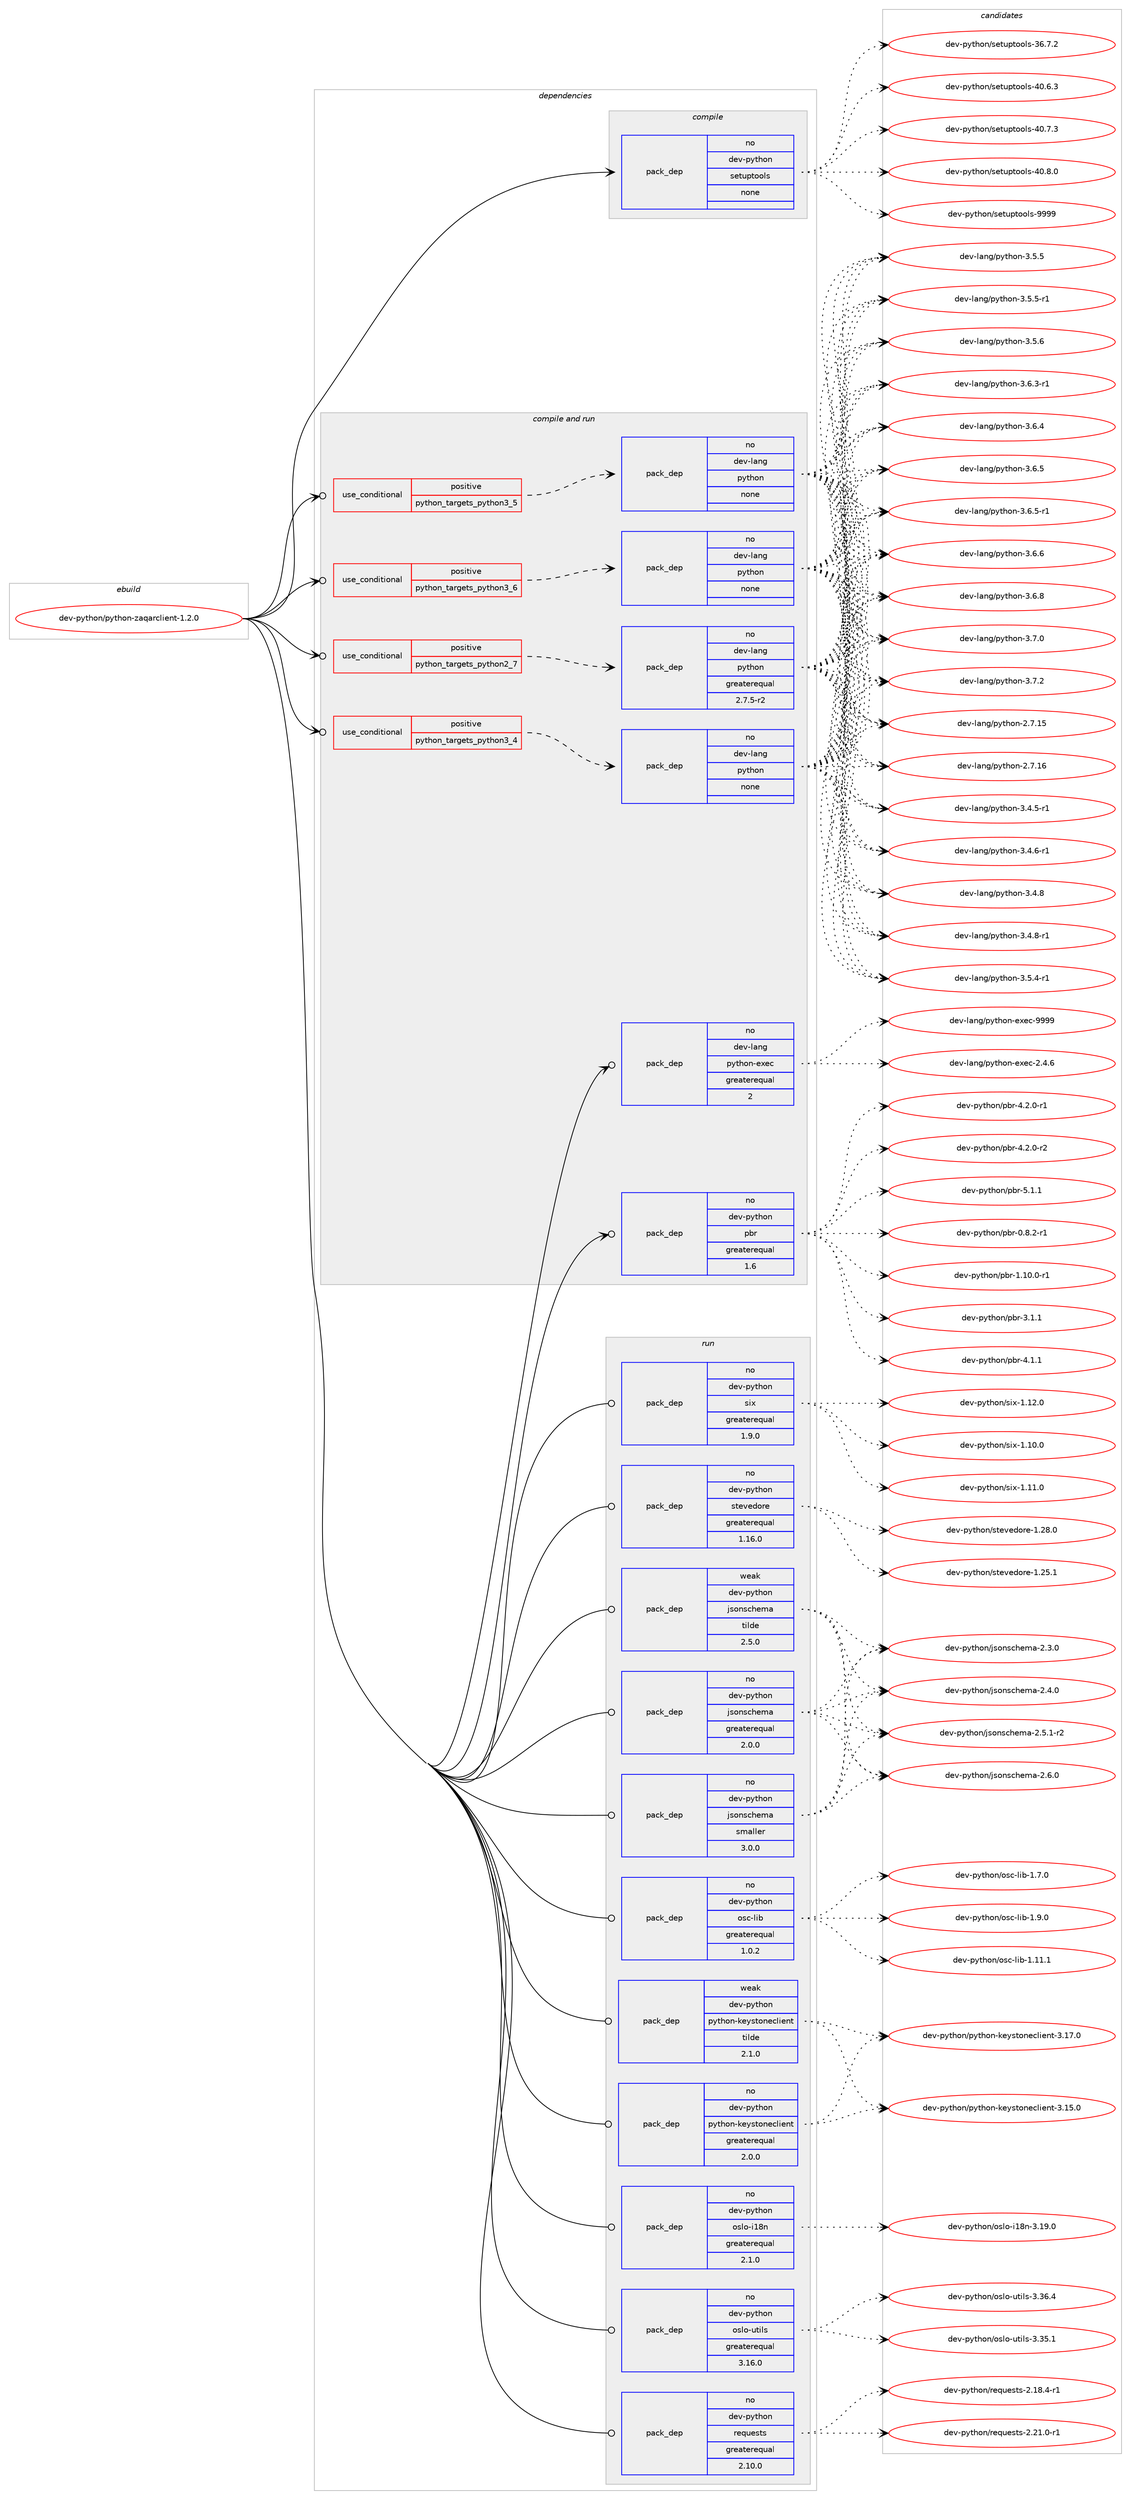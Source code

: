 digraph prolog {

# *************
# Graph options
# *************

newrank=true;
concentrate=true;
compound=true;
graph [rankdir=LR,fontname=Helvetica,fontsize=10,ranksep=1.5];#, ranksep=2.5, nodesep=0.2];
edge  [arrowhead=vee];
node  [fontname=Helvetica,fontsize=10];

# **********
# The ebuild
# **********

subgraph cluster_leftcol {
color=gray;
rank=same;
label=<<i>ebuild</i>>;
id [label="dev-python/python-zaqarclient-1.2.0", color=red, width=4, href="../dev-python/python-zaqarclient-1.2.0.svg"];
}

# ****************
# The dependencies
# ****************

subgraph cluster_midcol {
color=gray;
label=<<i>dependencies</i>>;
subgraph cluster_compile {
fillcolor="#eeeeee";
style=filled;
label=<<i>compile</i>>;
subgraph pack1030598 {
dependency1437117 [label=<<TABLE BORDER="0" CELLBORDER="1" CELLSPACING="0" CELLPADDING="4" WIDTH="220"><TR><TD ROWSPAN="6" CELLPADDING="30">pack_dep</TD></TR><TR><TD WIDTH="110">no</TD></TR><TR><TD>dev-python</TD></TR><TR><TD>setuptools</TD></TR><TR><TD>none</TD></TR><TR><TD></TD></TR></TABLE>>, shape=none, color=blue];
}
id:e -> dependency1437117:w [weight=20,style="solid",arrowhead="vee"];
}
subgraph cluster_compileandrun {
fillcolor="#eeeeee";
style=filled;
label=<<i>compile and run</i>>;
subgraph cond383164 {
dependency1437118 [label=<<TABLE BORDER="0" CELLBORDER="1" CELLSPACING="0" CELLPADDING="4"><TR><TD ROWSPAN="3" CELLPADDING="10">use_conditional</TD></TR><TR><TD>positive</TD></TR><TR><TD>python_targets_python2_7</TD></TR></TABLE>>, shape=none, color=red];
subgraph pack1030599 {
dependency1437119 [label=<<TABLE BORDER="0" CELLBORDER="1" CELLSPACING="0" CELLPADDING="4" WIDTH="220"><TR><TD ROWSPAN="6" CELLPADDING="30">pack_dep</TD></TR><TR><TD WIDTH="110">no</TD></TR><TR><TD>dev-lang</TD></TR><TR><TD>python</TD></TR><TR><TD>greaterequal</TD></TR><TR><TD>2.7.5-r2</TD></TR></TABLE>>, shape=none, color=blue];
}
dependency1437118:e -> dependency1437119:w [weight=20,style="dashed",arrowhead="vee"];
}
id:e -> dependency1437118:w [weight=20,style="solid",arrowhead="odotvee"];
subgraph cond383165 {
dependency1437120 [label=<<TABLE BORDER="0" CELLBORDER="1" CELLSPACING="0" CELLPADDING="4"><TR><TD ROWSPAN="3" CELLPADDING="10">use_conditional</TD></TR><TR><TD>positive</TD></TR><TR><TD>python_targets_python3_4</TD></TR></TABLE>>, shape=none, color=red];
subgraph pack1030600 {
dependency1437121 [label=<<TABLE BORDER="0" CELLBORDER="1" CELLSPACING="0" CELLPADDING="4" WIDTH="220"><TR><TD ROWSPAN="6" CELLPADDING="30">pack_dep</TD></TR><TR><TD WIDTH="110">no</TD></TR><TR><TD>dev-lang</TD></TR><TR><TD>python</TD></TR><TR><TD>none</TD></TR><TR><TD></TD></TR></TABLE>>, shape=none, color=blue];
}
dependency1437120:e -> dependency1437121:w [weight=20,style="dashed",arrowhead="vee"];
}
id:e -> dependency1437120:w [weight=20,style="solid",arrowhead="odotvee"];
subgraph cond383166 {
dependency1437122 [label=<<TABLE BORDER="0" CELLBORDER="1" CELLSPACING="0" CELLPADDING="4"><TR><TD ROWSPAN="3" CELLPADDING="10">use_conditional</TD></TR><TR><TD>positive</TD></TR><TR><TD>python_targets_python3_5</TD></TR></TABLE>>, shape=none, color=red];
subgraph pack1030601 {
dependency1437123 [label=<<TABLE BORDER="0" CELLBORDER="1" CELLSPACING="0" CELLPADDING="4" WIDTH="220"><TR><TD ROWSPAN="6" CELLPADDING="30">pack_dep</TD></TR><TR><TD WIDTH="110">no</TD></TR><TR><TD>dev-lang</TD></TR><TR><TD>python</TD></TR><TR><TD>none</TD></TR><TR><TD></TD></TR></TABLE>>, shape=none, color=blue];
}
dependency1437122:e -> dependency1437123:w [weight=20,style="dashed",arrowhead="vee"];
}
id:e -> dependency1437122:w [weight=20,style="solid",arrowhead="odotvee"];
subgraph cond383167 {
dependency1437124 [label=<<TABLE BORDER="0" CELLBORDER="1" CELLSPACING="0" CELLPADDING="4"><TR><TD ROWSPAN="3" CELLPADDING="10">use_conditional</TD></TR><TR><TD>positive</TD></TR><TR><TD>python_targets_python3_6</TD></TR></TABLE>>, shape=none, color=red];
subgraph pack1030602 {
dependency1437125 [label=<<TABLE BORDER="0" CELLBORDER="1" CELLSPACING="0" CELLPADDING="4" WIDTH="220"><TR><TD ROWSPAN="6" CELLPADDING="30">pack_dep</TD></TR><TR><TD WIDTH="110">no</TD></TR><TR><TD>dev-lang</TD></TR><TR><TD>python</TD></TR><TR><TD>none</TD></TR><TR><TD></TD></TR></TABLE>>, shape=none, color=blue];
}
dependency1437124:e -> dependency1437125:w [weight=20,style="dashed",arrowhead="vee"];
}
id:e -> dependency1437124:w [weight=20,style="solid",arrowhead="odotvee"];
subgraph pack1030603 {
dependency1437126 [label=<<TABLE BORDER="0" CELLBORDER="1" CELLSPACING="0" CELLPADDING="4" WIDTH="220"><TR><TD ROWSPAN="6" CELLPADDING="30">pack_dep</TD></TR><TR><TD WIDTH="110">no</TD></TR><TR><TD>dev-lang</TD></TR><TR><TD>python-exec</TD></TR><TR><TD>greaterequal</TD></TR><TR><TD>2</TD></TR></TABLE>>, shape=none, color=blue];
}
id:e -> dependency1437126:w [weight=20,style="solid",arrowhead="odotvee"];
subgraph pack1030604 {
dependency1437127 [label=<<TABLE BORDER="0" CELLBORDER="1" CELLSPACING="0" CELLPADDING="4" WIDTH="220"><TR><TD ROWSPAN="6" CELLPADDING="30">pack_dep</TD></TR><TR><TD WIDTH="110">no</TD></TR><TR><TD>dev-python</TD></TR><TR><TD>pbr</TD></TR><TR><TD>greaterequal</TD></TR><TR><TD>1.6</TD></TR></TABLE>>, shape=none, color=blue];
}
id:e -> dependency1437127:w [weight=20,style="solid",arrowhead="odotvee"];
}
subgraph cluster_run {
fillcolor="#eeeeee";
style=filled;
label=<<i>run</i>>;
subgraph pack1030605 {
dependency1437128 [label=<<TABLE BORDER="0" CELLBORDER="1" CELLSPACING="0" CELLPADDING="4" WIDTH="220"><TR><TD ROWSPAN="6" CELLPADDING="30">pack_dep</TD></TR><TR><TD WIDTH="110">no</TD></TR><TR><TD>dev-python</TD></TR><TR><TD>jsonschema</TD></TR><TR><TD>greaterequal</TD></TR><TR><TD>2.0.0</TD></TR></TABLE>>, shape=none, color=blue];
}
id:e -> dependency1437128:w [weight=20,style="solid",arrowhead="odot"];
subgraph pack1030606 {
dependency1437129 [label=<<TABLE BORDER="0" CELLBORDER="1" CELLSPACING="0" CELLPADDING="4" WIDTH="220"><TR><TD ROWSPAN="6" CELLPADDING="30">pack_dep</TD></TR><TR><TD WIDTH="110">no</TD></TR><TR><TD>dev-python</TD></TR><TR><TD>jsonschema</TD></TR><TR><TD>smaller</TD></TR><TR><TD>3.0.0</TD></TR></TABLE>>, shape=none, color=blue];
}
id:e -> dependency1437129:w [weight=20,style="solid",arrowhead="odot"];
subgraph pack1030607 {
dependency1437130 [label=<<TABLE BORDER="0" CELLBORDER="1" CELLSPACING="0" CELLPADDING="4" WIDTH="220"><TR><TD ROWSPAN="6" CELLPADDING="30">pack_dep</TD></TR><TR><TD WIDTH="110">no</TD></TR><TR><TD>dev-python</TD></TR><TR><TD>osc-lib</TD></TR><TR><TD>greaterequal</TD></TR><TR><TD>1.0.2</TD></TR></TABLE>>, shape=none, color=blue];
}
id:e -> dependency1437130:w [weight=20,style="solid",arrowhead="odot"];
subgraph pack1030608 {
dependency1437131 [label=<<TABLE BORDER="0" CELLBORDER="1" CELLSPACING="0" CELLPADDING="4" WIDTH="220"><TR><TD ROWSPAN="6" CELLPADDING="30">pack_dep</TD></TR><TR><TD WIDTH="110">no</TD></TR><TR><TD>dev-python</TD></TR><TR><TD>oslo-i18n</TD></TR><TR><TD>greaterequal</TD></TR><TR><TD>2.1.0</TD></TR></TABLE>>, shape=none, color=blue];
}
id:e -> dependency1437131:w [weight=20,style="solid",arrowhead="odot"];
subgraph pack1030609 {
dependency1437132 [label=<<TABLE BORDER="0" CELLBORDER="1" CELLSPACING="0" CELLPADDING="4" WIDTH="220"><TR><TD ROWSPAN="6" CELLPADDING="30">pack_dep</TD></TR><TR><TD WIDTH="110">no</TD></TR><TR><TD>dev-python</TD></TR><TR><TD>oslo-utils</TD></TR><TR><TD>greaterequal</TD></TR><TR><TD>3.16.0</TD></TR></TABLE>>, shape=none, color=blue];
}
id:e -> dependency1437132:w [weight=20,style="solid",arrowhead="odot"];
subgraph pack1030610 {
dependency1437133 [label=<<TABLE BORDER="0" CELLBORDER="1" CELLSPACING="0" CELLPADDING="4" WIDTH="220"><TR><TD ROWSPAN="6" CELLPADDING="30">pack_dep</TD></TR><TR><TD WIDTH="110">no</TD></TR><TR><TD>dev-python</TD></TR><TR><TD>python-keystoneclient</TD></TR><TR><TD>greaterequal</TD></TR><TR><TD>2.0.0</TD></TR></TABLE>>, shape=none, color=blue];
}
id:e -> dependency1437133:w [weight=20,style="solid",arrowhead="odot"];
subgraph pack1030611 {
dependency1437134 [label=<<TABLE BORDER="0" CELLBORDER="1" CELLSPACING="0" CELLPADDING="4" WIDTH="220"><TR><TD ROWSPAN="6" CELLPADDING="30">pack_dep</TD></TR><TR><TD WIDTH="110">no</TD></TR><TR><TD>dev-python</TD></TR><TR><TD>requests</TD></TR><TR><TD>greaterequal</TD></TR><TR><TD>2.10.0</TD></TR></TABLE>>, shape=none, color=blue];
}
id:e -> dependency1437134:w [weight=20,style="solid",arrowhead="odot"];
subgraph pack1030612 {
dependency1437135 [label=<<TABLE BORDER="0" CELLBORDER="1" CELLSPACING="0" CELLPADDING="4" WIDTH="220"><TR><TD ROWSPAN="6" CELLPADDING="30">pack_dep</TD></TR><TR><TD WIDTH="110">no</TD></TR><TR><TD>dev-python</TD></TR><TR><TD>six</TD></TR><TR><TD>greaterequal</TD></TR><TR><TD>1.9.0</TD></TR></TABLE>>, shape=none, color=blue];
}
id:e -> dependency1437135:w [weight=20,style="solid",arrowhead="odot"];
subgraph pack1030613 {
dependency1437136 [label=<<TABLE BORDER="0" CELLBORDER="1" CELLSPACING="0" CELLPADDING="4" WIDTH="220"><TR><TD ROWSPAN="6" CELLPADDING="30">pack_dep</TD></TR><TR><TD WIDTH="110">no</TD></TR><TR><TD>dev-python</TD></TR><TR><TD>stevedore</TD></TR><TR><TD>greaterequal</TD></TR><TR><TD>1.16.0</TD></TR></TABLE>>, shape=none, color=blue];
}
id:e -> dependency1437136:w [weight=20,style="solid",arrowhead="odot"];
subgraph pack1030614 {
dependency1437137 [label=<<TABLE BORDER="0" CELLBORDER="1" CELLSPACING="0" CELLPADDING="4" WIDTH="220"><TR><TD ROWSPAN="6" CELLPADDING="30">pack_dep</TD></TR><TR><TD WIDTH="110">weak</TD></TR><TR><TD>dev-python</TD></TR><TR><TD>jsonschema</TD></TR><TR><TD>tilde</TD></TR><TR><TD>2.5.0</TD></TR></TABLE>>, shape=none, color=blue];
}
id:e -> dependency1437137:w [weight=20,style="solid",arrowhead="odot"];
subgraph pack1030615 {
dependency1437138 [label=<<TABLE BORDER="0" CELLBORDER="1" CELLSPACING="0" CELLPADDING="4" WIDTH="220"><TR><TD ROWSPAN="6" CELLPADDING="30">pack_dep</TD></TR><TR><TD WIDTH="110">weak</TD></TR><TR><TD>dev-python</TD></TR><TR><TD>python-keystoneclient</TD></TR><TR><TD>tilde</TD></TR><TR><TD>2.1.0</TD></TR></TABLE>>, shape=none, color=blue];
}
id:e -> dependency1437138:w [weight=20,style="solid",arrowhead="odot"];
}
}

# **************
# The candidates
# **************

subgraph cluster_choices {
rank=same;
color=gray;
label=<<i>candidates</i>>;

subgraph choice1030598 {
color=black;
nodesep=1;
choice100101118451121211161041111104711510111611711211611111110811545515446554650 [label="dev-python/setuptools-36.7.2", color=red, width=4,href="../dev-python/setuptools-36.7.2.svg"];
choice100101118451121211161041111104711510111611711211611111110811545524846544651 [label="dev-python/setuptools-40.6.3", color=red, width=4,href="../dev-python/setuptools-40.6.3.svg"];
choice100101118451121211161041111104711510111611711211611111110811545524846554651 [label="dev-python/setuptools-40.7.3", color=red, width=4,href="../dev-python/setuptools-40.7.3.svg"];
choice100101118451121211161041111104711510111611711211611111110811545524846564648 [label="dev-python/setuptools-40.8.0", color=red, width=4,href="../dev-python/setuptools-40.8.0.svg"];
choice10010111845112121116104111110471151011161171121161111111081154557575757 [label="dev-python/setuptools-9999", color=red, width=4,href="../dev-python/setuptools-9999.svg"];
dependency1437117:e -> choice100101118451121211161041111104711510111611711211611111110811545515446554650:w [style=dotted,weight="100"];
dependency1437117:e -> choice100101118451121211161041111104711510111611711211611111110811545524846544651:w [style=dotted,weight="100"];
dependency1437117:e -> choice100101118451121211161041111104711510111611711211611111110811545524846554651:w [style=dotted,weight="100"];
dependency1437117:e -> choice100101118451121211161041111104711510111611711211611111110811545524846564648:w [style=dotted,weight="100"];
dependency1437117:e -> choice10010111845112121116104111110471151011161171121161111111081154557575757:w [style=dotted,weight="100"];
}
subgraph choice1030599 {
color=black;
nodesep=1;
choice10010111845108971101034711212111610411111045504655464953 [label="dev-lang/python-2.7.15", color=red, width=4,href="../dev-lang/python-2.7.15.svg"];
choice10010111845108971101034711212111610411111045504655464954 [label="dev-lang/python-2.7.16", color=red, width=4,href="../dev-lang/python-2.7.16.svg"];
choice1001011184510897110103471121211161041111104551465246534511449 [label="dev-lang/python-3.4.5-r1", color=red, width=4,href="../dev-lang/python-3.4.5-r1.svg"];
choice1001011184510897110103471121211161041111104551465246544511449 [label="dev-lang/python-3.4.6-r1", color=red, width=4,href="../dev-lang/python-3.4.6-r1.svg"];
choice100101118451089711010347112121116104111110455146524656 [label="dev-lang/python-3.4.8", color=red, width=4,href="../dev-lang/python-3.4.8.svg"];
choice1001011184510897110103471121211161041111104551465246564511449 [label="dev-lang/python-3.4.8-r1", color=red, width=4,href="../dev-lang/python-3.4.8-r1.svg"];
choice1001011184510897110103471121211161041111104551465346524511449 [label="dev-lang/python-3.5.4-r1", color=red, width=4,href="../dev-lang/python-3.5.4-r1.svg"];
choice100101118451089711010347112121116104111110455146534653 [label="dev-lang/python-3.5.5", color=red, width=4,href="../dev-lang/python-3.5.5.svg"];
choice1001011184510897110103471121211161041111104551465346534511449 [label="dev-lang/python-3.5.5-r1", color=red, width=4,href="../dev-lang/python-3.5.5-r1.svg"];
choice100101118451089711010347112121116104111110455146534654 [label="dev-lang/python-3.5.6", color=red, width=4,href="../dev-lang/python-3.5.6.svg"];
choice1001011184510897110103471121211161041111104551465446514511449 [label="dev-lang/python-3.6.3-r1", color=red, width=4,href="../dev-lang/python-3.6.3-r1.svg"];
choice100101118451089711010347112121116104111110455146544652 [label="dev-lang/python-3.6.4", color=red, width=4,href="../dev-lang/python-3.6.4.svg"];
choice100101118451089711010347112121116104111110455146544653 [label="dev-lang/python-3.6.5", color=red, width=4,href="../dev-lang/python-3.6.5.svg"];
choice1001011184510897110103471121211161041111104551465446534511449 [label="dev-lang/python-3.6.5-r1", color=red, width=4,href="../dev-lang/python-3.6.5-r1.svg"];
choice100101118451089711010347112121116104111110455146544654 [label="dev-lang/python-3.6.6", color=red, width=4,href="../dev-lang/python-3.6.6.svg"];
choice100101118451089711010347112121116104111110455146544656 [label="dev-lang/python-3.6.8", color=red, width=4,href="../dev-lang/python-3.6.8.svg"];
choice100101118451089711010347112121116104111110455146554648 [label="dev-lang/python-3.7.0", color=red, width=4,href="../dev-lang/python-3.7.0.svg"];
choice100101118451089711010347112121116104111110455146554650 [label="dev-lang/python-3.7.2", color=red, width=4,href="../dev-lang/python-3.7.2.svg"];
dependency1437119:e -> choice10010111845108971101034711212111610411111045504655464953:w [style=dotted,weight="100"];
dependency1437119:e -> choice10010111845108971101034711212111610411111045504655464954:w [style=dotted,weight="100"];
dependency1437119:e -> choice1001011184510897110103471121211161041111104551465246534511449:w [style=dotted,weight="100"];
dependency1437119:e -> choice1001011184510897110103471121211161041111104551465246544511449:w [style=dotted,weight="100"];
dependency1437119:e -> choice100101118451089711010347112121116104111110455146524656:w [style=dotted,weight="100"];
dependency1437119:e -> choice1001011184510897110103471121211161041111104551465246564511449:w [style=dotted,weight="100"];
dependency1437119:e -> choice1001011184510897110103471121211161041111104551465346524511449:w [style=dotted,weight="100"];
dependency1437119:e -> choice100101118451089711010347112121116104111110455146534653:w [style=dotted,weight="100"];
dependency1437119:e -> choice1001011184510897110103471121211161041111104551465346534511449:w [style=dotted,weight="100"];
dependency1437119:e -> choice100101118451089711010347112121116104111110455146534654:w [style=dotted,weight="100"];
dependency1437119:e -> choice1001011184510897110103471121211161041111104551465446514511449:w [style=dotted,weight="100"];
dependency1437119:e -> choice100101118451089711010347112121116104111110455146544652:w [style=dotted,weight="100"];
dependency1437119:e -> choice100101118451089711010347112121116104111110455146544653:w [style=dotted,weight="100"];
dependency1437119:e -> choice1001011184510897110103471121211161041111104551465446534511449:w [style=dotted,weight="100"];
dependency1437119:e -> choice100101118451089711010347112121116104111110455146544654:w [style=dotted,weight="100"];
dependency1437119:e -> choice100101118451089711010347112121116104111110455146544656:w [style=dotted,weight="100"];
dependency1437119:e -> choice100101118451089711010347112121116104111110455146554648:w [style=dotted,weight="100"];
dependency1437119:e -> choice100101118451089711010347112121116104111110455146554650:w [style=dotted,weight="100"];
}
subgraph choice1030600 {
color=black;
nodesep=1;
choice10010111845108971101034711212111610411111045504655464953 [label="dev-lang/python-2.7.15", color=red, width=4,href="../dev-lang/python-2.7.15.svg"];
choice10010111845108971101034711212111610411111045504655464954 [label="dev-lang/python-2.7.16", color=red, width=4,href="../dev-lang/python-2.7.16.svg"];
choice1001011184510897110103471121211161041111104551465246534511449 [label="dev-lang/python-3.4.5-r1", color=red, width=4,href="../dev-lang/python-3.4.5-r1.svg"];
choice1001011184510897110103471121211161041111104551465246544511449 [label="dev-lang/python-3.4.6-r1", color=red, width=4,href="../dev-lang/python-3.4.6-r1.svg"];
choice100101118451089711010347112121116104111110455146524656 [label="dev-lang/python-3.4.8", color=red, width=4,href="../dev-lang/python-3.4.8.svg"];
choice1001011184510897110103471121211161041111104551465246564511449 [label="dev-lang/python-3.4.8-r1", color=red, width=4,href="../dev-lang/python-3.4.8-r1.svg"];
choice1001011184510897110103471121211161041111104551465346524511449 [label="dev-lang/python-3.5.4-r1", color=red, width=4,href="../dev-lang/python-3.5.4-r1.svg"];
choice100101118451089711010347112121116104111110455146534653 [label="dev-lang/python-3.5.5", color=red, width=4,href="../dev-lang/python-3.5.5.svg"];
choice1001011184510897110103471121211161041111104551465346534511449 [label="dev-lang/python-3.5.5-r1", color=red, width=4,href="../dev-lang/python-3.5.5-r1.svg"];
choice100101118451089711010347112121116104111110455146534654 [label="dev-lang/python-3.5.6", color=red, width=4,href="../dev-lang/python-3.5.6.svg"];
choice1001011184510897110103471121211161041111104551465446514511449 [label="dev-lang/python-3.6.3-r1", color=red, width=4,href="../dev-lang/python-3.6.3-r1.svg"];
choice100101118451089711010347112121116104111110455146544652 [label="dev-lang/python-3.6.4", color=red, width=4,href="../dev-lang/python-3.6.4.svg"];
choice100101118451089711010347112121116104111110455146544653 [label="dev-lang/python-3.6.5", color=red, width=4,href="../dev-lang/python-3.6.5.svg"];
choice1001011184510897110103471121211161041111104551465446534511449 [label="dev-lang/python-3.6.5-r1", color=red, width=4,href="../dev-lang/python-3.6.5-r1.svg"];
choice100101118451089711010347112121116104111110455146544654 [label="dev-lang/python-3.6.6", color=red, width=4,href="../dev-lang/python-3.6.6.svg"];
choice100101118451089711010347112121116104111110455146544656 [label="dev-lang/python-3.6.8", color=red, width=4,href="../dev-lang/python-3.6.8.svg"];
choice100101118451089711010347112121116104111110455146554648 [label="dev-lang/python-3.7.0", color=red, width=4,href="../dev-lang/python-3.7.0.svg"];
choice100101118451089711010347112121116104111110455146554650 [label="dev-lang/python-3.7.2", color=red, width=4,href="../dev-lang/python-3.7.2.svg"];
dependency1437121:e -> choice10010111845108971101034711212111610411111045504655464953:w [style=dotted,weight="100"];
dependency1437121:e -> choice10010111845108971101034711212111610411111045504655464954:w [style=dotted,weight="100"];
dependency1437121:e -> choice1001011184510897110103471121211161041111104551465246534511449:w [style=dotted,weight="100"];
dependency1437121:e -> choice1001011184510897110103471121211161041111104551465246544511449:w [style=dotted,weight="100"];
dependency1437121:e -> choice100101118451089711010347112121116104111110455146524656:w [style=dotted,weight="100"];
dependency1437121:e -> choice1001011184510897110103471121211161041111104551465246564511449:w [style=dotted,weight="100"];
dependency1437121:e -> choice1001011184510897110103471121211161041111104551465346524511449:w [style=dotted,weight="100"];
dependency1437121:e -> choice100101118451089711010347112121116104111110455146534653:w [style=dotted,weight="100"];
dependency1437121:e -> choice1001011184510897110103471121211161041111104551465346534511449:w [style=dotted,weight="100"];
dependency1437121:e -> choice100101118451089711010347112121116104111110455146534654:w [style=dotted,weight="100"];
dependency1437121:e -> choice1001011184510897110103471121211161041111104551465446514511449:w [style=dotted,weight="100"];
dependency1437121:e -> choice100101118451089711010347112121116104111110455146544652:w [style=dotted,weight="100"];
dependency1437121:e -> choice100101118451089711010347112121116104111110455146544653:w [style=dotted,weight="100"];
dependency1437121:e -> choice1001011184510897110103471121211161041111104551465446534511449:w [style=dotted,weight="100"];
dependency1437121:e -> choice100101118451089711010347112121116104111110455146544654:w [style=dotted,weight="100"];
dependency1437121:e -> choice100101118451089711010347112121116104111110455146544656:w [style=dotted,weight="100"];
dependency1437121:e -> choice100101118451089711010347112121116104111110455146554648:w [style=dotted,weight="100"];
dependency1437121:e -> choice100101118451089711010347112121116104111110455146554650:w [style=dotted,weight="100"];
}
subgraph choice1030601 {
color=black;
nodesep=1;
choice10010111845108971101034711212111610411111045504655464953 [label="dev-lang/python-2.7.15", color=red, width=4,href="../dev-lang/python-2.7.15.svg"];
choice10010111845108971101034711212111610411111045504655464954 [label="dev-lang/python-2.7.16", color=red, width=4,href="../dev-lang/python-2.7.16.svg"];
choice1001011184510897110103471121211161041111104551465246534511449 [label="dev-lang/python-3.4.5-r1", color=red, width=4,href="../dev-lang/python-3.4.5-r1.svg"];
choice1001011184510897110103471121211161041111104551465246544511449 [label="dev-lang/python-3.4.6-r1", color=red, width=4,href="../dev-lang/python-3.4.6-r1.svg"];
choice100101118451089711010347112121116104111110455146524656 [label="dev-lang/python-3.4.8", color=red, width=4,href="../dev-lang/python-3.4.8.svg"];
choice1001011184510897110103471121211161041111104551465246564511449 [label="dev-lang/python-3.4.8-r1", color=red, width=4,href="../dev-lang/python-3.4.8-r1.svg"];
choice1001011184510897110103471121211161041111104551465346524511449 [label="dev-lang/python-3.5.4-r1", color=red, width=4,href="../dev-lang/python-3.5.4-r1.svg"];
choice100101118451089711010347112121116104111110455146534653 [label="dev-lang/python-3.5.5", color=red, width=4,href="../dev-lang/python-3.5.5.svg"];
choice1001011184510897110103471121211161041111104551465346534511449 [label="dev-lang/python-3.5.5-r1", color=red, width=4,href="../dev-lang/python-3.5.5-r1.svg"];
choice100101118451089711010347112121116104111110455146534654 [label="dev-lang/python-3.5.6", color=red, width=4,href="../dev-lang/python-3.5.6.svg"];
choice1001011184510897110103471121211161041111104551465446514511449 [label="dev-lang/python-3.6.3-r1", color=red, width=4,href="../dev-lang/python-3.6.3-r1.svg"];
choice100101118451089711010347112121116104111110455146544652 [label="dev-lang/python-3.6.4", color=red, width=4,href="../dev-lang/python-3.6.4.svg"];
choice100101118451089711010347112121116104111110455146544653 [label="dev-lang/python-3.6.5", color=red, width=4,href="../dev-lang/python-3.6.5.svg"];
choice1001011184510897110103471121211161041111104551465446534511449 [label="dev-lang/python-3.6.5-r1", color=red, width=4,href="../dev-lang/python-3.6.5-r1.svg"];
choice100101118451089711010347112121116104111110455146544654 [label="dev-lang/python-3.6.6", color=red, width=4,href="../dev-lang/python-3.6.6.svg"];
choice100101118451089711010347112121116104111110455146544656 [label="dev-lang/python-3.6.8", color=red, width=4,href="../dev-lang/python-3.6.8.svg"];
choice100101118451089711010347112121116104111110455146554648 [label="dev-lang/python-3.7.0", color=red, width=4,href="../dev-lang/python-3.7.0.svg"];
choice100101118451089711010347112121116104111110455146554650 [label="dev-lang/python-3.7.2", color=red, width=4,href="../dev-lang/python-3.7.2.svg"];
dependency1437123:e -> choice10010111845108971101034711212111610411111045504655464953:w [style=dotted,weight="100"];
dependency1437123:e -> choice10010111845108971101034711212111610411111045504655464954:w [style=dotted,weight="100"];
dependency1437123:e -> choice1001011184510897110103471121211161041111104551465246534511449:w [style=dotted,weight="100"];
dependency1437123:e -> choice1001011184510897110103471121211161041111104551465246544511449:w [style=dotted,weight="100"];
dependency1437123:e -> choice100101118451089711010347112121116104111110455146524656:w [style=dotted,weight="100"];
dependency1437123:e -> choice1001011184510897110103471121211161041111104551465246564511449:w [style=dotted,weight="100"];
dependency1437123:e -> choice1001011184510897110103471121211161041111104551465346524511449:w [style=dotted,weight="100"];
dependency1437123:e -> choice100101118451089711010347112121116104111110455146534653:w [style=dotted,weight="100"];
dependency1437123:e -> choice1001011184510897110103471121211161041111104551465346534511449:w [style=dotted,weight="100"];
dependency1437123:e -> choice100101118451089711010347112121116104111110455146534654:w [style=dotted,weight="100"];
dependency1437123:e -> choice1001011184510897110103471121211161041111104551465446514511449:w [style=dotted,weight="100"];
dependency1437123:e -> choice100101118451089711010347112121116104111110455146544652:w [style=dotted,weight="100"];
dependency1437123:e -> choice100101118451089711010347112121116104111110455146544653:w [style=dotted,weight="100"];
dependency1437123:e -> choice1001011184510897110103471121211161041111104551465446534511449:w [style=dotted,weight="100"];
dependency1437123:e -> choice100101118451089711010347112121116104111110455146544654:w [style=dotted,weight="100"];
dependency1437123:e -> choice100101118451089711010347112121116104111110455146544656:w [style=dotted,weight="100"];
dependency1437123:e -> choice100101118451089711010347112121116104111110455146554648:w [style=dotted,weight="100"];
dependency1437123:e -> choice100101118451089711010347112121116104111110455146554650:w [style=dotted,weight="100"];
}
subgraph choice1030602 {
color=black;
nodesep=1;
choice10010111845108971101034711212111610411111045504655464953 [label="dev-lang/python-2.7.15", color=red, width=4,href="../dev-lang/python-2.7.15.svg"];
choice10010111845108971101034711212111610411111045504655464954 [label="dev-lang/python-2.7.16", color=red, width=4,href="../dev-lang/python-2.7.16.svg"];
choice1001011184510897110103471121211161041111104551465246534511449 [label="dev-lang/python-3.4.5-r1", color=red, width=4,href="../dev-lang/python-3.4.5-r1.svg"];
choice1001011184510897110103471121211161041111104551465246544511449 [label="dev-lang/python-3.4.6-r1", color=red, width=4,href="../dev-lang/python-3.4.6-r1.svg"];
choice100101118451089711010347112121116104111110455146524656 [label="dev-lang/python-3.4.8", color=red, width=4,href="../dev-lang/python-3.4.8.svg"];
choice1001011184510897110103471121211161041111104551465246564511449 [label="dev-lang/python-3.4.8-r1", color=red, width=4,href="../dev-lang/python-3.4.8-r1.svg"];
choice1001011184510897110103471121211161041111104551465346524511449 [label="dev-lang/python-3.5.4-r1", color=red, width=4,href="../dev-lang/python-3.5.4-r1.svg"];
choice100101118451089711010347112121116104111110455146534653 [label="dev-lang/python-3.5.5", color=red, width=4,href="../dev-lang/python-3.5.5.svg"];
choice1001011184510897110103471121211161041111104551465346534511449 [label="dev-lang/python-3.5.5-r1", color=red, width=4,href="../dev-lang/python-3.5.5-r1.svg"];
choice100101118451089711010347112121116104111110455146534654 [label="dev-lang/python-3.5.6", color=red, width=4,href="../dev-lang/python-3.5.6.svg"];
choice1001011184510897110103471121211161041111104551465446514511449 [label="dev-lang/python-3.6.3-r1", color=red, width=4,href="../dev-lang/python-3.6.3-r1.svg"];
choice100101118451089711010347112121116104111110455146544652 [label="dev-lang/python-3.6.4", color=red, width=4,href="../dev-lang/python-3.6.4.svg"];
choice100101118451089711010347112121116104111110455146544653 [label="dev-lang/python-3.6.5", color=red, width=4,href="../dev-lang/python-3.6.5.svg"];
choice1001011184510897110103471121211161041111104551465446534511449 [label="dev-lang/python-3.6.5-r1", color=red, width=4,href="../dev-lang/python-3.6.5-r1.svg"];
choice100101118451089711010347112121116104111110455146544654 [label="dev-lang/python-3.6.6", color=red, width=4,href="../dev-lang/python-3.6.6.svg"];
choice100101118451089711010347112121116104111110455146544656 [label="dev-lang/python-3.6.8", color=red, width=4,href="../dev-lang/python-3.6.8.svg"];
choice100101118451089711010347112121116104111110455146554648 [label="dev-lang/python-3.7.0", color=red, width=4,href="../dev-lang/python-3.7.0.svg"];
choice100101118451089711010347112121116104111110455146554650 [label="dev-lang/python-3.7.2", color=red, width=4,href="../dev-lang/python-3.7.2.svg"];
dependency1437125:e -> choice10010111845108971101034711212111610411111045504655464953:w [style=dotted,weight="100"];
dependency1437125:e -> choice10010111845108971101034711212111610411111045504655464954:w [style=dotted,weight="100"];
dependency1437125:e -> choice1001011184510897110103471121211161041111104551465246534511449:w [style=dotted,weight="100"];
dependency1437125:e -> choice1001011184510897110103471121211161041111104551465246544511449:w [style=dotted,weight="100"];
dependency1437125:e -> choice100101118451089711010347112121116104111110455146524656:w [style=dotted,weight="100"];
dependency1437125:e -> choice1001011184510897110103471121211161041111104551465246564511449:w [style=dotted,weight="100"];
dependency1437125:e -> choice1001011184510897110103471121211161041111104551465346524511449:w [style=dotted,weight="100"];
dependency1437125:e -> choice100101118451089711010347112121116104111110455146534653:w [style=dotted,weight="100"];
dependency1437125:e -> choice1001011184510897110103471121211161041111104551465346534511449:w [style=dotted,weight="100"];
dependency1437125:e -> choice100101118451089711010347112121116104111110455146534654:w [style=dotted,weight="100"];
dependency1437125:e -> choice1001011184510897110103471121211161041111104551465446514511449:w [style=dotted,weight="100"];
dependency1437125:e -> choice100101118451089711010347112121116104111110455146544652:w [style=dotted,weight="100"];
dependency1437125:e -> choice100101118451089711010347112121116104111110455146544653:w [style=dotted,weight="100"];
dependency1437125:e -> choice1001011184510897110103471121211161041111104551465446534511449:w [style=dotted,weight="100"];
dependency1437125:e -> choice100101118451089711010347112121116104111110455146544654:w [style=dotted,weight="100"];
dependency1437125:e -> choice100101118451089711010347112121116104111110455146544656:w [style=dotted,weight="100"];
dependency1437125:e -> choice100101118451089711010347112121116104111110455146554648:w [style=dotted,weight="100"];
dependency1437125:e -> choice100101118451089711010347112121116104111110455146554650:w [style=dotted,weight="100"];
}
subgraph choice1030603 {
color=black;
nodesep=1;
choice1001011184510897110103471121211161041111104510112010199455046524654 [label="dev-lang/python-exec-2.4.6", color=red, width=4,href="../dev-lang/python-exec-2.4.6.svg"];
choice10010111845108971101034711212111610411111045101120101994557575757 [label="dev-lang/python-exec-9999", color=red, width=4,href="../dev-lang/python-exec-9999.svg"];
dependency1437126:e -> choice1001011184510897110103471121211161041111104510112010199455046524654:w [style=dotted,weight="100"];
dependency1437126:e -> choice10010111845108971101034711212111610411111045101120101994557575757:w [style=dotted,weight="100"];
}
subgraph choice1030604 {
color=black;
nodesep=1;
choice1001011184511212111610411111047112981144548465646504511449 [label="dev-python/pbr-0.8.2-r1", color=red, width=4,href="../dev-python/pbr-0.8.2-r1.svg"];
choice100101118451121211161041111104711298114454946494846484511449 [label="dev-python/pbr-1.10.0-r1", color=red, width=4,href="../dev-python/pbr-1.10.0-r1.svg"];
choice100101118451121211161041111104711298114455146494649 [label="dev-python/pbr-3.1.1", color=red, width=4,href="../dev-python/pbr-3.1.1.svg"];
choice100101118451121211161041111104711298114455246494649 [label="dev-python/pbr-4.1.1", color=red, width=4,href="../dev-python/pbr-4.1.1.svg"];
choice1001011184511212111610411111047112981144552465046484511449 [label="dev-python/pbr-4.2.0-r1", color=red, width=4,href="../dev-python/pbr-4.2.0-r1.svg"];
choice1001011184511212111610411111047112981144552465046484511450 [label="dev-python/pbr-4.2.0-r2", color=red, width=4,href="../dev-python/pbr-4.2.0-r2.svg"];
choice100101118451121211161041111104711298114455346494649 [label="dev-python/pbr-5.1.1", color=red, width=4,href="../dev-python/pbr-5.1.1.svg"];
dependency1437127:e -> choice1001011184511212111610411111047112981144548465646504511449:w [style=dotted,weight="100"];
dependency1437127:e -> choice100101118451121211161041111104711298114454946494846484511449:w [style=dotted,weight="100"];
dependency1437127:e -> choice100101118451121211161041111104711298114455146494649:w [style=dotted,weight="100"];
dependency1437127:e -> choice100101118451121211161041111104711298114455246494649:w [style=dotted,weight="100"];
dependency1437127:e -> choice1001011184511212111610411111047112981144552465046484511449:w [style=dotted,weight="100"];
dependency1437127:e -> choice1001011184511212111610411111047112981144552465046484511450:w [style=dotted,weight="100"];
dependency1437127:e -> choice100101118451121211161041111104711298114455346494649:w [style=dotted,weight="100"];
}
subgraph choice1030605 {
color=black;
nodesep=1;
choice10010111845112121116104111110471061151111101159910410110997455046514648 [label="dev-python/jsonschema-2.3.0", color=red, width=4,href="../dev-python/jsonschema-2.3.0.svg"];
choice10010111845112121116104111110471061151111101159910410110997455046524648 [label="dev-python/jsonschema-2.4.0", color=red, width=4,href="../dev-python/jsonschema-2.4.0.svg"];
choice100101118451121211161041111104710611511111011599104101109974550465346494511450 [label="dev-python/jsonschema-2.5.1-r2", color=red, width=4,href="../dev-python/jsonschema-2.5.1-r2.svg"];
choice10010111845112121116104111110471061151111101159910410110997455046544648 [label="dev-python/jsonschema-2.6.0", color=red, width=4,href="../dev-python/jsonschema-2.6.0.svg"];
dependency1437128:e -> choice10010111845112121116104111110471061151111101159910410110997455046514648:w [style=dotted,weight="100"];
dependency1437128:e -> choice10010111845112121116104111110471061151111101159910410110997455046524648:w [style=dotted,weight="100"];
dependency1437128:e -> choice100101118451121211161041111104710611511111011599104101109974550465346494511450:w [style=dotted,weight="100"];
dependency1437128:e -> choice10010111845112121116104111110471061151111101159910410110997455046544648:w [style=dotted,weight="100"];
}
subgraph choice1030606 {
color=black;
nodesep=1;
choice10010111845112121116104111110471061151111101159910410110997455046514648 [label="dev-python/jsonschema-2.3.0", color=red, width=4,href="../dev-python/jsonschema-2.3.0.svg"];
choice10010111845112121116104111110471061151111101159910410110997455046524648 [label="dev-python/jsonschema-2.4.0", color=red, width=4,href="../dev-python/jsonschema-2.4.0.svg"];
choice100101118451121211161041111104710611511111011599104101109974550465346494511450 [label="dev-python/jsonschema-2.5.1-r2", color=red, width=4,href="../dev-python/jsonschema-2.5.1-r2.svg"];
choice10010111845112121116104111110471061151111101159910410110997455046544648 [label="dev-python/jsonschema-2.6.0", color=red, width=4,href="../dev-python/jsonschema-2.6.0.svg"];
dependency1437129:e -> choice10010111845112121116104111110471061151111101159910410110997455046514648:w [style=dotted,weight="100"];
dependency1437129:e -> choice10010111845112121116104111110471061151111101159910410110997455046524648:w [style=dotted,weight="100"];
dependency1437129:e -> choice100101118451121211161041111104710611511111011599104101109974550465346494511450:w [style=dotted,weight="100"];
dependency1437129:e -> choice10010111845112121116104111110471061151111101159910410110997455046544648:w [style=dotted,weight="100"];
}
subgraph choice1030607 {
color=black;
nodesep=1;
choice100101118451121211161041111104711111599451081059845494649494649 [label="dev-python/osc-lib-1.11.1", color=red, width=4,href="../dev-python/osc-lib-1.11.1.svg"];
choice1001011184511212111610411111047111115994510810598454946554648 [label="dev-python/osc-lib-1.7.0", color=red, width=4,href="../dev-python/osc-lib-1.7.0.svg"];
choice1001011184511212111610411111047111115994510810598454946574648 [label="dev-python/osc-lib-1.9.0", color=red, width=4,href="../dev-python/osc-lib-1.9.0.svg"];
dependency1437130:e -> choice100101118451121211161041111104711111599451081059845494649494649:w [style=dotted,weight="100"];
dependency1437130:e -> choice1001011184511212111610411111047111115994510810598454946554648:w [style=dotted,weight="100"];
dependency1437130:e -> choice1001011184511212111610411111047111115994510810598454946574648:w [style=dotted,weight="100"];
}
subgraph choice1030608 {
color=black;
nodesep=1;
choice100101118451121211161041111104711111510811145105495611045514649574648 [label="dev-python/oslo-i18n-3.19.0", color=red, width=4,href="../dev-python/oslo-i18n-3.19.0.svg"];
dependency1437131:e -> choice100101118451121211161041111104711111510811145105495611045514649574648:w [style=dotted,weight="100"];
}
subgraph choice1030609 {
color=black;
nodesep=1;
choice10010111845112121116104111110471111151081114511711610510811545514651534649 [label="dev-python/oslo-utils-3.35.1", color=red, width=4,href="../dev-python/oslo-utils-3.35.1.svg"];
choice10010111845112121116104111110471111151081114511711610510811545514651544652 [label="dev-python/oslo-utils-3.36.4", color=red, width=4,href="../dev-python/oslo-utils-3.36.4.svg"];
dependency1437132:e -> choice10010111845112121116104111110471111151081114511711610510811545514651534649:w [style=dotted,weight="100"];
dependency1437132:e -> choice10010111845112121116104111110471111151081114511711610510811545514651544652:w [style=dotted,weight="100"];
}
subgraph choice1030610 {
color=black;
nodesep=1;
choice1001011184511212111610411111047112121116104111110451071011211151161111101019910810510111011645514649534648 [label="dev-python/python-keystoneclient-3.15.0", color=red, width=4,href="../dev-python/python-keystoneclient-3.15.0.svg"];
choice1001011184511212111610411111047112121116104111110451071011211151161111101019910810510111011645514649554648 [label="dev-python/python-keystoneclient-3.17.0", color=red, width=4,href="../dev-python/python-keystoneclient-3.17.0.svg"];
dependency1437133:e -> choice1001011184511212111610411111047112121116104111110451071011211151161111101019910810510111011645514649534648:w [style=dotted,weight="100"];
dependency1437133:e -> choice1001011184511212111610411111047112121116104111110451071011211151161111101019910810510111011645514649554648:w [style=dotted,weight="100"];
}
subgraph choice1030611 {
color=black;
nodesep=1;
choice1001011184511212111610411111047114101113117101115116115455046495646524511449 [label="dev-python/requests-2.18.4-r1", color=red, width=4,href="../dev-python/requests-2.18.4-r1.svg"];
choice1001011184511212111610411111047114101113117101115116115455046504946484511449 [label="dev-python/requests-2.21.0-r1", color=red, width=4,href="../dev-python/requests-2.21.0-r1.svg"];
dependency1437134:e -> choice1001011184511212111610411111047114101113117101115116115455046495646524511449:w [style=dotted,weight="100"];
dependency1437134:e -> choice1001011184511212111610411111047114101113117101115116115455046504946484511449:w [style=dotted,weight="100"];
}
subgraph choice1030612 {
color=black;
nodesep=1;
choice100101118451121211161041111104711510512045494649484648 [label="dev-python/six-1.10.0", color=red, width=4,href="../dev-python/six-1.10.0.svg"];
choice100101118451121211161041111104711510512045494649494648 [label="dev-python/six-1.11.0", color=red, width=4,href="../dev-python/six-1.11.0.svg"];
choice100101118451121211161041111104711510512045494649504648 [label="dev-python/six-1.12.0", color=red, width=4,href="../dev-python/six-1.12.0.svg"];
dependency1437135:e -> choice100101118451121211161041111104711510512045494649484648:w [style=dotted,weight="100"];
dependency1437135:e -> choice100101118451121211161041111104711510512045494649494648:w [style=dotted,weight="100"];
dependency1437135:e -> choice100101118451121211161041111104711510512045494649504648:w [style=dotted,weight="100"];
}
subgraph choice1030613 {
color=black;
nodesep=1;
choice100101118451121211161041111104711511610111810110011111410145494650534649 [label="dev-python/stevedore-1.25.1", color=red, width=4,href="../dev-python/stevedore-1.25.1.svg"];
choice100101118451121211161041111104711511610111810110011111410145494650564648 [label="dev-python/stevedore-1.28.0", color=red, width=4,href="../dev-python/stevedore-1.28.0.svg"];
dependency1437136:e -> choice100101118451121211161041111104711511610111810110011111410145494650534649:w [style=dotted,weight="100"];
dependency1437136:e -> choice100101118451121211161041111104711511610111810110011111410145494650564648:w [style=dotted,weight="100"];
}
subgraph choice1030614 {
color=black;
nodesep=1;
choice10010111845112121116104111110471061151111101159910410110997455046514648 [label="dev-python/jsonschema-2.3.0", color=red, width=4,href="../dev-python/jsonschema-2.3.0.svg"];
choice10010111845112121116104111110471061151111101159910410110997455046524648 [label="dev-python/jsonschema-2.4.0", color=red, width=4,href="../dev-python/jsonschema-2.4.0.svg"];
choice100101118451121211161041111104710611511111011599104101109974550465346494511450 [label="dev-python/jsonschema-2.5.1-r2", color=red, width=4,href="../dev-python/jsonschema-2.5.1-r2.svg"];
choice10010111845112121116104111110471061151111101159910410110997455046544648 [label="dev-python/jsonschema-2.6.0", color=red, width=4,href="../dev-python/jsonschema-2.6.0.svg"];
dependency1437137:e -> choice10010111845112121116104111110471061151111101159910410110997455046514648:w [style=dotted,weight="100"];
dependency1437137:e -> choice10010111845112121116104111110471061151111101159910410110997455046524648:w [style=dotted,weight="100"];
dependency1437137:e -> choice100101118451121211161041111104710611511111011599104101109974550465346494511450:w [style=dotted,weight="100"];
dependency1437137:e -> choice10010111845112121116104111110471061151111101159910410110997455046544648:w [style=dotted,weight="100"];
}
subgraph choice1030615 {
color=black;
nodesep=1;
choice1001011184511212111610411111047112121116104111110451071011211151161111101019910810510111011645514649534648 [label="dev-python/python-keystoneclient-3.15.0", color=red, width=4,href="../dev-python/python-keystoneclient-3.15.0.svg"];
choice1001011184511212111610411111047112121116104111110451071011211151161111101019910810510111011645514649554648 [label="dev-python/python-keystoneclient-3.17.0", color=red, width=4,href="../dev-python/python-keystoneclient-3.17.0.svg"];
dependency1437138:e -> choice1001011184511212111610411111047112121116104111110451071011211151161111101019910810510111011645514649534648:w [style=dotted,weight="100"];
dependency1437138:e -> choice1001011184511212111610411111047112121116104111110451071011211151161111101019910810510111011645514649554648:w [style=dotted,weight="100"];
}
}

}
